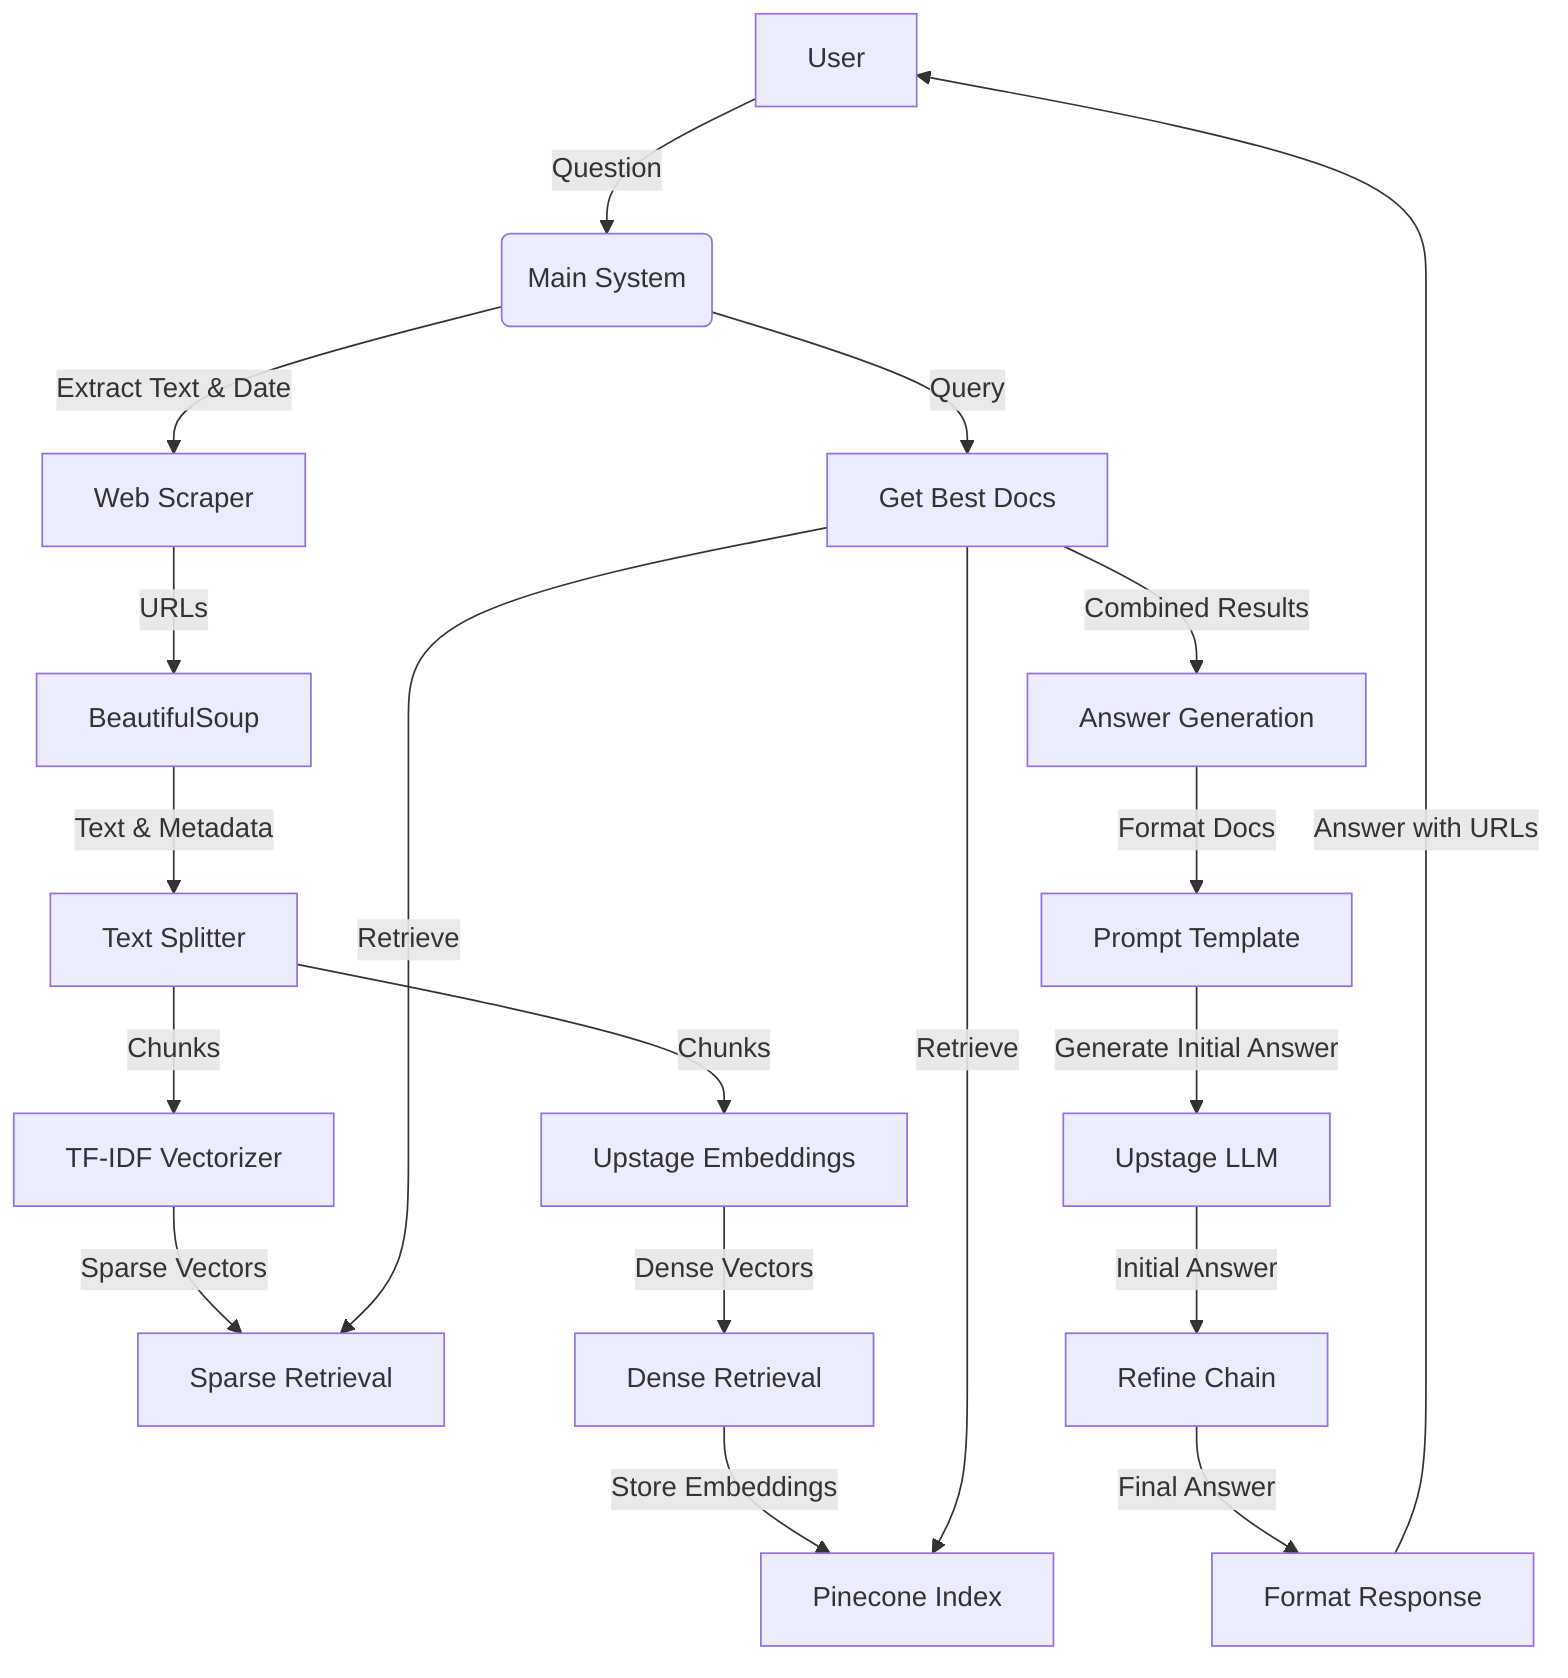 graph TD
    A[User] -->|Question| B(Main System)
    B -->|Extract Text & Date| C[Web Scraper]
    C -->|URLs| D[BeautifulSoup]
    D -->|Text & Metadata| E[Text Splitter]
    E -->|Chunks| F[TF-IDF Vectorizer]
    E -->|Chunks| G[Upstage Embeddings]
    F -->|Sparse Vectors| H[Sparse Retrieval]
    G -->|Dense Vectors| I[Dense Retrieval]
    I -->|Store Embeddings| J[Pinecone Index]
    B -->|Query| K[Get Best Docs]
    K -->|Retrieve| H
    K -->|Retrieve| J
    K -->|Combined Results| L[Answer Generation]
    L -->|Format Docs| M[Prompt Template]
    M -->|Generate Initial Answer| N[Upstage LLM]
    N -->|Initial Answer| O[Refine Chain]
    O -->|Final Answer| P[Format Response]
    P -->|Answer with URLs| A